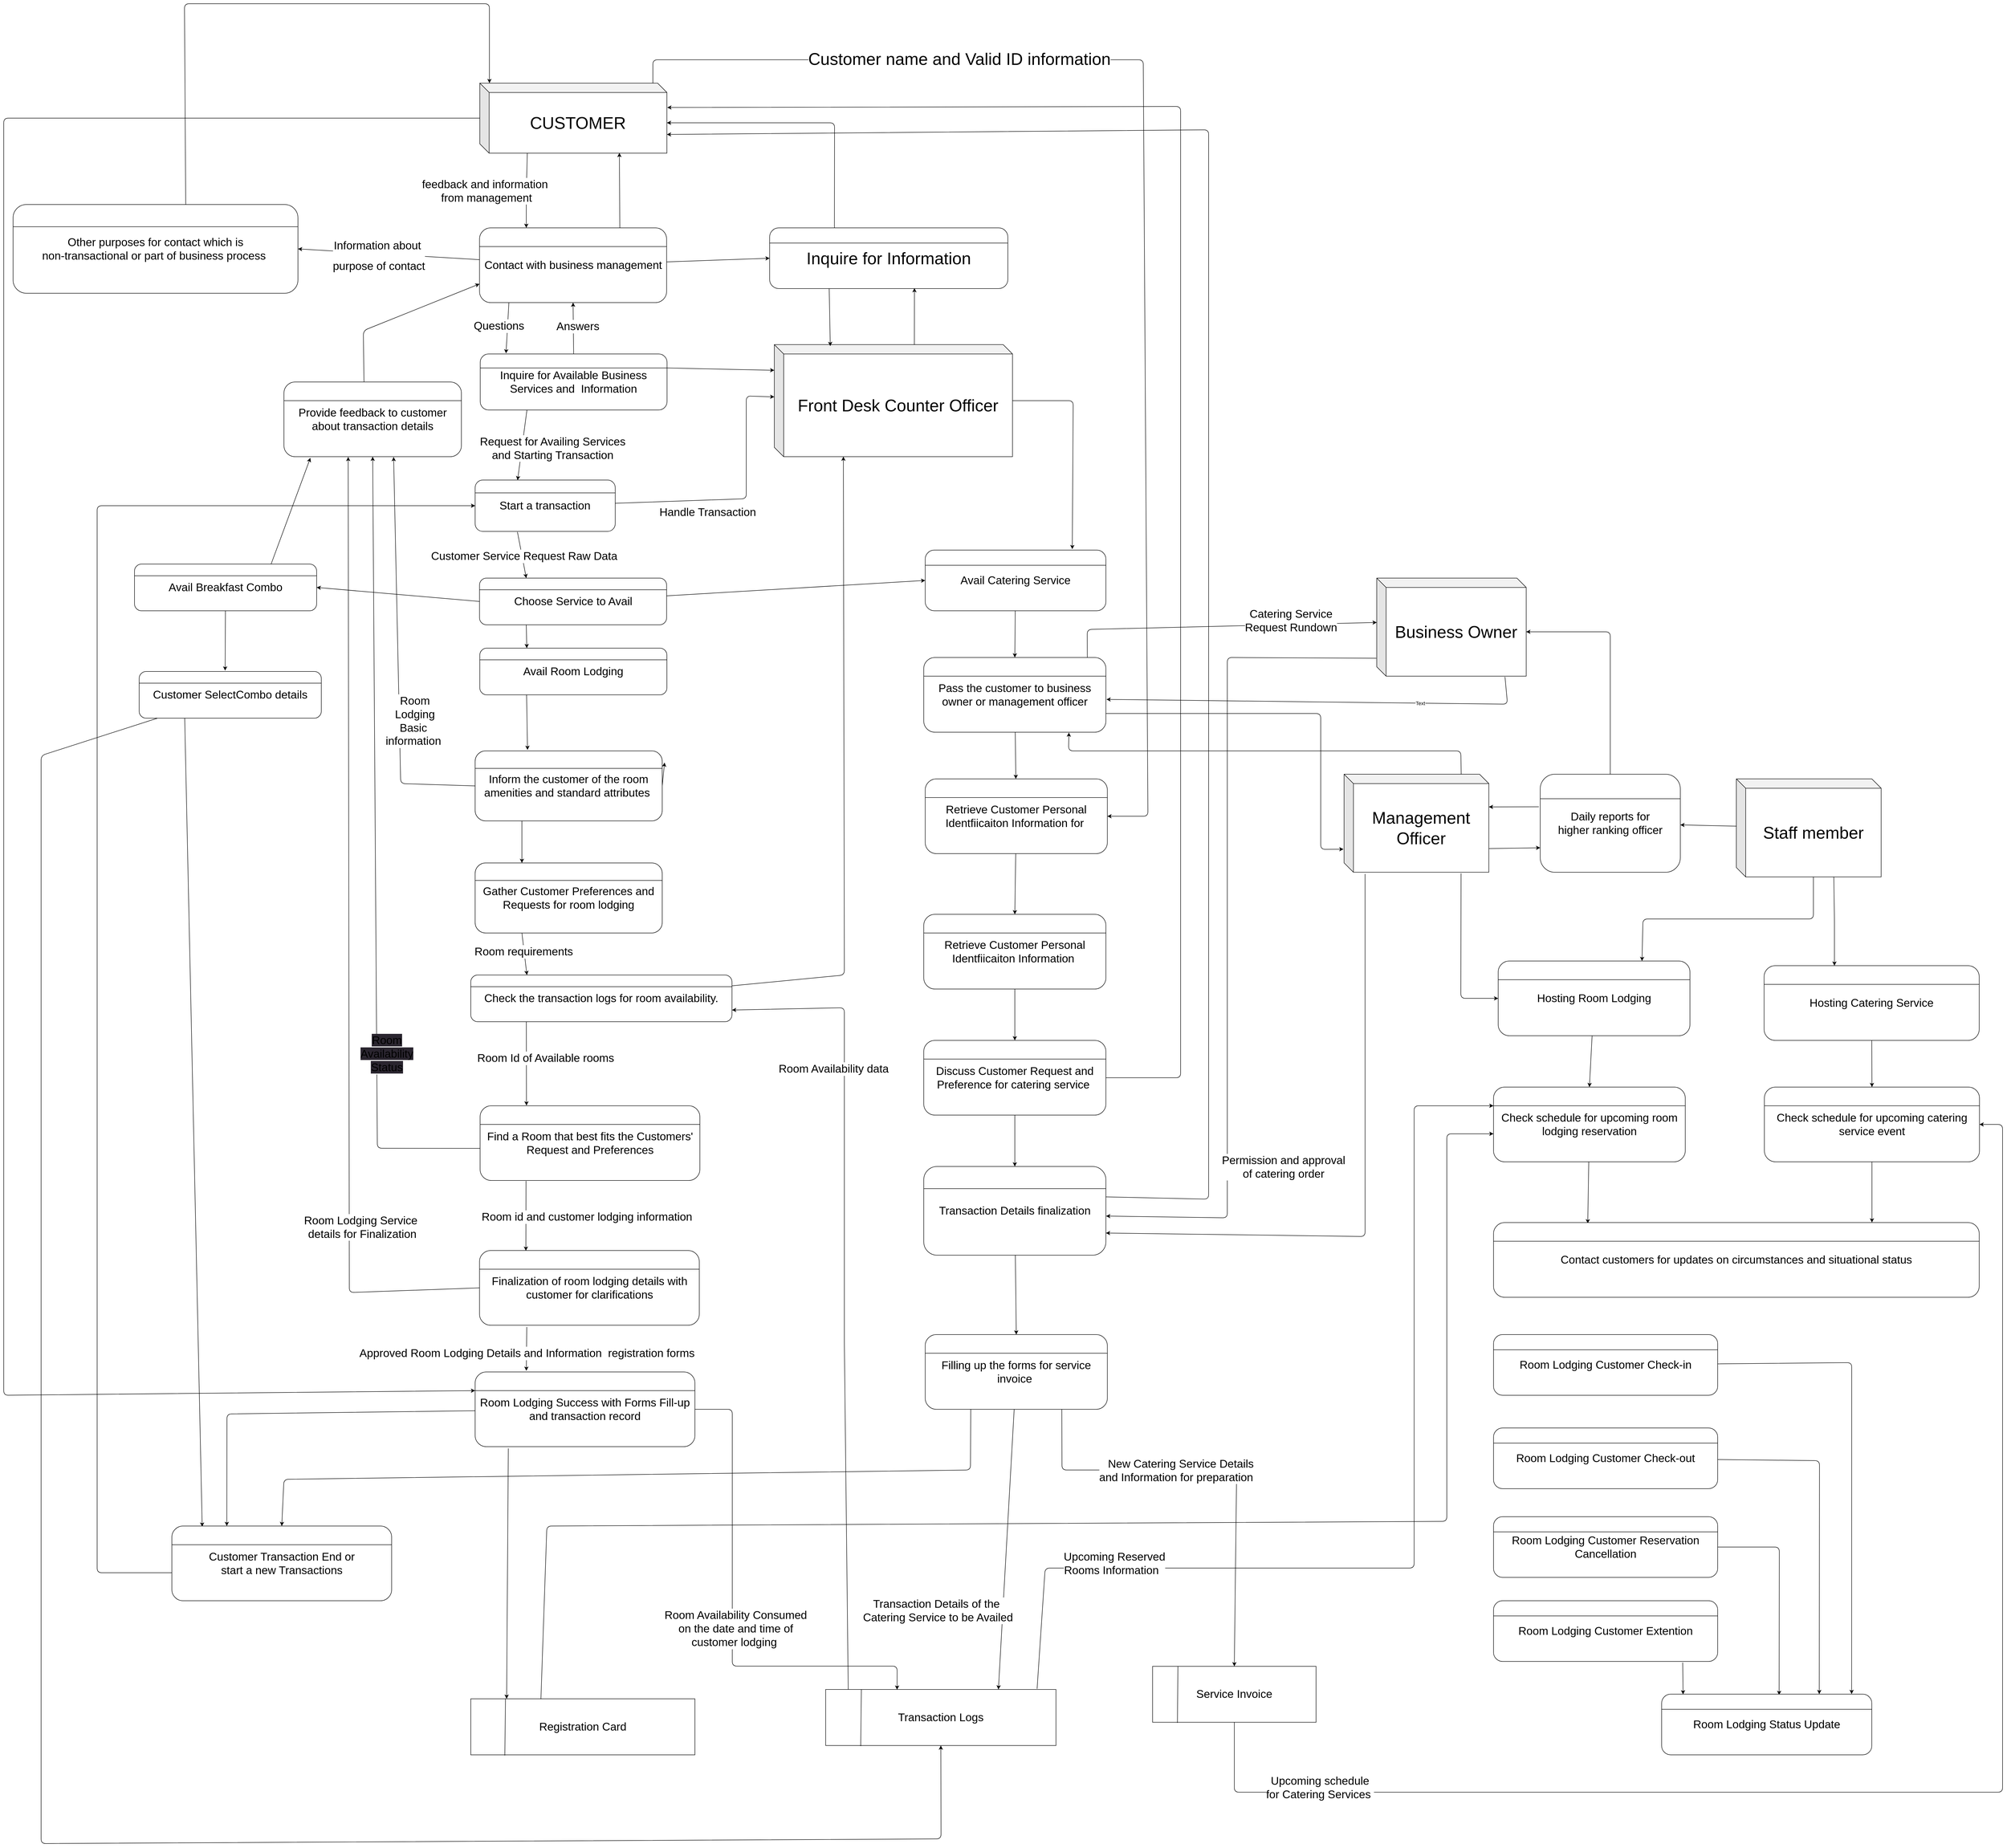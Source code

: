 <mxfile>
    <diagram id="emvvtYQxzRHmPXdrn84x" name="Page-1">
        <mxGraphModel dx="4323" dy="2990" grid="1" gridSize="10" guides="1" tooltips="1" connect="1" arrows="1" fold="1" page="1" pageScale="1" pageWidth="850" pageHeight="1100" math="0" shadow="0">
            <root>
                <mxCell id="0"/>
                <mxCell id="1" parent="0"/>
                <mxCell id="68" style="edgeStyle=none;html=1;entryX=0.25;entryY=0;entryDx=0;entryDy=0;exitX=0.254;exitY=0.993;exitDx=0;exitDy=0;exitPerimeter=0;" parent="1" source="5" target="6" edge="1">
                    <mxGeometry relative="1" as="geometry">
                        <Array as="points">
                            <mxPoint x="-1" y="40"/>
                        </Array>
                    </mxGeometry>
                </mxCell>
                <mxCell id="236" value="feedback and information&lt;br&gt;&amp;nbsp;from management" style="edgeLabel;html=1;align=center;verticalAlign=middle;resizable=0;points=[];fontSize=24;" vertex="1" connectable="0" parent="68">
                    <mxGeometry x="-0.275" y="-4" relative="1" as="geometry">
                        <mxPoint x="-86" y="23" as="offset"/>
                    </mxGeometry>
                </mxCell>
                <mxCell id="142" style="edgeStyle=none;html=1;entryX=1;entryY=0.5;entryDx=0;entryDy=0;fontSize=36;exitX=0.925;exitY=0.003;exitDx=0;exitDy=0;exitPerimeter=0;" parent="1" source="5" target="113" edge="1">
                    <mxGeometry relative="1" as="geometry">
                        <Array as="points">
                            <mxPoint x="270" y="-240"/>
                            <mxPoint x="1320" y="-240"/>
                            <mxPoint x="1330" y="1380"/>
                        </Array>
                    </mxGeometry>
                </mxCell>
                <mxCell id="234" value="&lt;font style=&quot;font-size: 36px;&quot;&gt;Customer name and Valid ID information&lt;/font&gt;" style="edgeLabel;html=1;align=center;verticalAlign=middle;resizable=0;points=[];fontSize=24;" vertex="1" connectable="0" parent="142">
                    <mxGeometry x="-0.497" y="2" relative="1" as="geometry">
                        <mxPoint as="offset"/>
                    </mxGeometry>
                </mxCell>
                <mxCell id="155" style="edgeStyle=none;html=1;entryX=0;entryY=0.25;entryDx=0;entryDy=0;" parent="1" source="5" target="77" edge="1">
                    <mxGeometry relative="1" as="geometry">
                        <mxPoint x="-1160" y="-150" as="targetPoint"/>
                        <Array as="points">
                            <mxPoint x="-1120" y="-115"/>
                            <mxPoint x="-1120" y="2620"/>
                        </Array>
                    </mxGeometry>
                </mxCell>
                <mxCell id="5" value="&lt;font style=&quot;font-size: 36px;&quot;&gt;CUSTOMER&lt;/font&gt;" style="shape=cube;whiteSpace=wrap;html=1;boundedLbl=1;backgroundOutline=1;darkOpacity=0.05;darkOpacity2=0.1;" parent="1" vertex="1">
                    <mxGeometry x="-100.62" y="-190" width="400.62" height="150" as="geometry"/>
                </mxCell>
                <mxCell id="64" style="edgeStyle=none;html=1;entryX=0;entryY=0.5;entryDx=0;entryDy=0;" parent="1" source="6" target="48" edge="1">
                    <mxGeometry relative="1" as="geometry"/>
                </mxCell>
                <mxCell id="69" value="&lt;font style=&quot;font-size: 24px;&quot;&gt;Questions&lt;/font&gt;" style="edgeStyle=none;html=1;entryX=0.138;entryY=-0.01;entryDx=0;entryDy=0;entryPerimeter=0;exitX=0.157;exitY=1.003;exitDx=0;exitDy=0;exitPerimeter=0;" parent="1" source="6" target="37" edge="1">
                    <mxGeometry x="-0.064" y="-19" relative="1" as="geometry">
                        <mxPoint as="offset"/>
                    </mxGeometry>
                </mxCell>
                <mxCell id="97" style="edgeStyle=none;html=1;exitX=0.75;exitY=0;exitDx=0;exitDy=0;entryX=0.746;entryY=0.996;entryDx=0;entryDy=0;entryPerimeter=0;" parent="1" source="6" target="5" edge="1">
                    <mxGeometry relative="1" as="geometry"/>
                </mxCell>
                <mxCell id="98" style="edgeStyle=none;html=1;entryX=1;entryY=0.5;entryDx=0;entryDy=0;" parent="1" source="6" target="39" edge="1">
                    <mxGeometry relative="1" as="geometry"/>
                </mxCell>
                <mxCell id="235" value="&lt;font style=&quot;font-size: 24px;&quot;&gt;Information about&amp;nbsp;&lt;br&gt;purpose of contact&lt;/font&gt;" style="edgeLabel;html=1;align=center;verticalAlign=middle;resizable=0;points=[];fontSize=36;" vertex="1" connectable="0" parent="98">
                    <mxGeometry x="0.117" relative="1" as="geometry">
                        <mxPoint x="1" as="offset"/>
                    </mxGeometry>
                </mxCell>
                <mxCell id="6" value="&lt;font style=&quot;font-size: 24px;&quot;&gt;Contact with business management&lt;/font&gt;" style="rounded=1;whiteSpace=wrap;html=1;fontSize=24;" parent="1" vertex="1">
                    <mxGeometry x="-101.24" y="120" width="400.62" height="160" as="geometry"/>
                </mxCell>
                <mxCell id="7" value="" style="endArrow=none;html=1;fontSize=24;exitX=0;exitY=0.25;exitDx=0;exitDy=0;entryX=1;entryY=0.25;entryDx=0;entryDy=0;fontStyle=1" parent="1" source="6" target="6" edge="1">
                    <mxGeometry width="50" height="50" relative="1" as="geometry">
                        <mxPoint x="190" y="600" as="sourcePoint"/>
                        <mxPoint x="240" y="550" as="targetPoint"/>
                    </mxGeometry>
                </mxCell>
                <mxCell id="184" style="edgeStyle=none;html=1;entryX=0;entryY=0.25;entryDx=0;entryDy=0;exitX=0.918;exitY=-0.012;exitDx=0;exitDy=0;exitPerimeter=0;" parent="1" target="160" edge="1" source="8">
                    <mxGeometry relative="1" as="geometry">
                        <mxPoint x="1110" y="3200" as="sourcePoint"/>
                        <mxPoint x="2070" y="2040" as="targetPoint"/>
                        <Array as="points">
                            <mxPoint x="1110" y="2990"/>
                            <mxPoint x="1900" y="2990"/>
                            <mxPoint x="1900" y="2000"/>
                        </Array>
                    </mxGeometry>
                </mxCell>
                <mxCell id="238" value="Upcoming Reserved &lt;br&gt;Rooms Information&amp;nbsp;&amp;nbsp;" style="edgeLabel;html=1;align=center;verticalAlign=middle;resizable=0;points=[];fontSize=24;" vertex="1" connectable="0" parent="184">
                    <mxGeometry x="-0.598" y="1" relative="1" as="geometry">
                        <mxPoint x="-37" y="-9" as="offset"/>
                    </mxGeometry>
                </mxCell>
                <mxCell id="216" style="edgeStyle=none;html=1;fontSize=24;entryX=1;entryY=0.75;entryDx=0;entryDy=0;exitX=0.098;exitY=0.004;exitDx=0;exitDy=0;exitPerimeter=0;" edge="1" parent="1" source="8" target="53">
                    <mxGeometry relative="1" as="geometry">
                        <mxPoint x="690" y="3240" as="sourcePoint"/>
                        <mxPoint x="420" y="1760" as="targetPoint"/>
                        <Array as="points">
                            <mxPoint x="680" y="2510"/>
                            <mxPoint x="680" y="1790"/>
                        </Array>
                    </mxGeometry>
                </mxCell>
                <mxCell id="217" value="&lt;font style=&quot;font-size: 24px;&quot;&gt;Room Availability data&amp;nbsp;&lt;/font&gt;" style="edgeLabel;html=1;align=center;verticalAlign=middle;resizable=0;points=[];fontSize=24;" vertex="1" connectable="0" parent="216">
                    <mxGeometry x="0.663" y="3" relative="1" as="geometry">
                        <mxPoint x="-17" y="85" as="offset"/>
                    </mxGeometry>
                </mxCell>
                <mxCell id="8" value="Transaction Logs" style="rounded=0;whiteSpace=wrap;html=1;fontSize=24;" parent="1" vertex="1">
                    <mxGeometry x="640" y="3250" width="493.12" height="120" as="geometry"/>
                </mxCell>
                <mxCell id="9" value="" style="endArrow=none;html=1;fontSize=24;exitX=0.155;exitY=-0.002;exitDx=0;exitDy=0;exitPerimeter=0;entryX=0.152;entryY=1.011;entryDx=0;entryDy=0;entryPerimeter=0;" parent="1" source="8" target="8" edge="1">
                    <mxGeometry width="50" height="50" relative="1" as="geometry">
                        <mxPoint x="-558.28" y="2980.58" as="sourcePoint"/>
                        <mxPoint x="-508.28" y="2930.58" as="targetPoint"/>
                    </mxGeometry>
                </mxCell>
                <mxCell id="13" value="Registration Card" style="rounded=0;whiteSpace=wrap;html=1;fontSize=24;" parent="1" vertex="1">
                    <mxGeometry x="-120" y="3270" width="480" height="120" as="geometry"/>
                </mxCell>
                <mxCell id="14" value="" style="endArrow=none;html=1;fontSize=24;exitX=0.155;exitY=-0.002;exitDx=0;exitDy=0;exitPerimeter=0;entryX=0.152;entryY=1.011;entryDx=0;entryDy=0;entryPerimeter=0;" parent="1" source="13" target="13" edge="1">
                    <mxGeometry width="50" height="50" relative="1" as="geometry">
                        <mxPoint x="247.34" y="3170.72" as="sourcePoint"/>
                        <mxPoint x="297.34" y="3120.72" as="targetPoint"/>
                    </mxGeometry>
                </mxCell>
                <mxCell id="183" style="edgeStyle=none;html=1;entryX=1;entryY=0.5;entryDx=0;entryDy=0;" parent="1" source="15" target="162" edge="1">
                    <mxGeometry relative="1" as="geometry">
                        <Array as="points">
                            <mxPoint x="1515" y="3470"/>
                            <mxPoint x="3160" y="3470"/>
                            <mxPoint x="3160" y="2040"/>
                        </Array>
                    </mxGeometry>
                </mxCell>
                <mxCell id="239" value="Upcoming schedule &lt;br&gt;for Catering Services&amp;nbsp;" style="edgeLabel;html=1;align=center;verticalAlign=middle;resizable=0;points=[];fontSize=24;" vertex="1" connectable="0" parent="183">
                    <mxGeometry x="-0.796" y="10" relative="1" as="geometry">
                        <mxPoint x="-1" as="offset"/>
                    </mxGeometry>
                </mxCell>
                <mxCell id="15" value="Service Invoice" style="rounded=0;whiteSpace=wrap;html=1;fontSize=24;" parent="1" vertex="1">
                    <mxGeometry x="1340" y="3200.48" width="350" height="119.76" as="geometry"/>
                </mxCell>
                <mxCell id="16" value="" style="endArrow=none;html=1;fontSize=24;exitX=0.155;exitY=-0.002;exitDx=0;exitDy=0;exitPerimeter=0;entryX=0.152;entryY=1.011;entryDx=0;entryDy=0;entryPerimeter=0;" parent="1" source="15" target="15" edge="1">
                    <mxGeometry width="50" height="50" relative="1" as="geometry">
                        <mxPoint x="247.34" y="3450.9" as="sourcePoint"/>
                        <mxPoint x="297.34" y="3400.9" as="targetPoint"/>
                    </mxGeometry>
                </mxCell>
                <mxCell id="71" style="edgeStyle=none;html=1;entryX=0.25;entryY=0;entryDx=0;entryDy=0;exitX=0.302;exitY=1.011;exitDx=0;exitDy=0;exitPerimeter=0;" parent="1" source="17" target="33" edge="1">
                    <mxGeometry relative="1" as="geometry"/>
                </mxCell>
                <mxCell id="230" value="Customer Service Request Raw Data" style="edgeLabel;html=1;align=center;verticalAlign=middle;resizable=0;points=[];fontSize=24;" vertex="1" connectable="0" parent="71">
                    <mxGeometry x="-0.259" y="2" relative="1" as="geometry">
                        <mxPoint x="5" y="15" as="offset"/>
                    </mxGeometry>
                </mxCell>
                <mxCell id="109" style="edgeStyle=none;html=1;" parent="1" source="17" target="28" edge="1">
                    <mxGeometry relative="1" as="geometry">
                        <Array as="points">
                            <mxPoint x="470" y="700"/>
                            <mxPoint x="470" y="480"/>
                        </Array>
                    </mxGeometry>
                </mxCell>
                <mxCell id="228" value="Handle Transaction" style="edgeLabel;html=1;align=center;verticalAlign=middle;resizable=0;points=[];fontSize=24;" vertex="1" connectable="0" parent="109">
                    <mxGeometry x="-0.665" y="3" relative="1" as="geometry">
                        <mxPoint x="104" y="25" as="offset"/>
                    </mxGeometry>
                </mxCell>
                <mxCell id="17" value="Start a transaction" style="rounded=1;whiteSpace=wrap;html=1;fontSize=24;" parent="1" vertex="1">
                    <mxGeometry x="-110.62" y="660" width="300" height="110" as="geometry"/>
                </mxCell>
                <mxCell id="18" value="" style="endArrow=none;html=1;fontSize=24;exitX=0;exitY=0.25;exitDx=0;exitDy=0;entryX=1;entryY=0.25;entryDx=0;entryDy=0;" parent="1" source="17" target="17" edge="1">
                    <mxGeometry width="50" height="50" relative="1" as="geometry">
                        <mxPoint x="150" y="730" as="sourcePoint"/>
                        <mxPoint x="200" y="680" as="targetPoint"/>
                    </mxGeometry>
                </mxCell>
                <mxCell id="90" style="edgeStyle=none;html=1;entryX=0.28;entryY=-0.014;entryDx=0;entryDy=0;exitX=0.25;exitY=1;exitDx=0;exitDy=0;entryPerimeter=0;" parent="1" source="22" target="46" edge="1">
                    <mxGeometry relative="1" as="geometry"/>
                </mxCell>
                <mxCell id="22" value="Avail Room Lodging" style="rounded=1;whiteSpace=wrap;html=1;fontSize=24;" parent="1" vertex="1">
                    <mxGeometry x="-100.62" y="1020" width="400.62" height="100" as="geometry"/>
                </mxCell>
                <mxCell id="23" value="" style="endArrow=none;html=1;fontSize=24;exitX=0;exitY=0.25;exitDx=0;exitDy=0;entryX=1;entryY=0.25;entryDx=0;entryDy=0;" parent="1" source="22" target="22" edge="1">
                    <mxGeometry width="50" height="50" relative="1" as="geometry">
                        <mxPoint x="150" y="900" as="sourcePoint"/>
                        <mxPoint x="200" y="850" as="targetPoint"/>
                    </mxGeometry>
                </mxCell>
                <mxCell id="112" style="edgeStyle=none;html=1;entryX=0.5;entryY=0;entryDx=0;entryDy=0;" parent="1" source="24" target="110" edge="1">
                    <mxGeometry relative="1" as="geometry"/>
                </mxCell>
                <mxCell id="24" value="Avail Catering Service" style="rounded=1;whiteSpace=wrap;html=1;fontSize=24;" parent="1" vertex="1">
                    <mxGeometry x="853.12" y="810" width="386.88" height="130" as="geometry"/>
                </mxCell>
                <mxCell id="25" value="" style="endArrow=none;html=1;fontSize=24;exitX=0;exitY=0.25;exitDx=0;exitDy=0;entryX=1;entryY=0.25;entryDx=0;entryDy=0;" parent="1" source="24" target="24" edge="1">
                    <mxGeometry width="50" height="50" relative="1" as="geometry">
                        <mxPoint x="490" y="900" as="sourcePoint"/>
                        <mxPoint x="540" y="850" as="targetPoint"/>
                    </mxGeometry>
                </mxCell>
                <mxCell id="125" style="edgeStyle=none;html=1;entryX=0.149;entryY=1.016;entryDx=0;entryDy=0;fontSize=36;entryPerimeter=0;exitX=0.75;exitY=0;exitDx=0;exitDy=0;" parent="1" source="26" target="102" edge="1">
                    <mxGeometry relative="1" as="geometry">
                        <Array as="points"/>
                    </mxGeometry>
                </mxCell>
                <mxCell id="126" style="edgeStyle=none;html=1;fontSize=36;entryX=0.472;entryY=-0.019;entryDx=0;entryDy=0;entryPerimeter=0;" parent="1" source="26" target="106" edge="1">
                    <mxGeometry relative="1" as="geometry"/>
                </mxCell>
                <mxCell id="26" value="Avail Breakfast Combo" style="rounded=1;whiteSpace=wrap;html=1;fontSize=24;" parent="1" vertex="1">
                    <mxGeometry x="-840" y="840" width="390" height="100" as="geometry"/>
                </mxCell>
                <mxCell id="27" value="" style="endArrow=none;html=1;fontSize=24;exitX=0;exitY=0.25;exitDx=0;exitDy=0;entryX=1;entryY=0.25;entryDx=0;entryDy=0;" parent="1" source="26" target="26" edge="1">
                    <mxGeometry width="50" height="50" relative="1" as="geometry">
                        <mxPoint x="-190" y="900" as="sourcePoint"/>
                        <mxPoint x="-140" y="850" as="targetPoint"/>
                    </mxGeometry>
                </mxCell>
                <mxCell id="67" style="edgeStyle=none;html=1;entryX=0.608;entryY=0.992;entryDx=0;entryDy=0;entryPerimeter=0;exitX=0.588;exitY=0;exitDx=0;exitDy=0;exitPerimeter=0;" parent="1" source="28" target="48" edge="1">
                    <mxGeometry relative="1" as="geometry"/>
                </mxCell>
                <mxCell id="144" style="edgeStyle=none;html=1;entryX=0.814;entryY=-0.015;entryDx=0;entryDy=0;fontSize=36;entryPerimeter=0;" parent="1" source="28" target="24" edge="1">
                    <mxGeometry relative="1" as="geometry">
                        <Array as="points">
                            <mxPoint x="1170" y="490"/>
                        </Array>
                    </mxGeometry>
                </mxCell>
                <mxCell id="28" value="&lt;font style=&quot;&quot;&gt;&lt;font style=&quot;font-size: 36px;&quot;&gt;Front Desk Counter Officer&lt;/font&gt;&lt;br&gt;&lt;/font&gt;" style="shape=cube;whiteSpace=wrap;html=1;boundedLbl=1;backgroundOutline=1;darkOpacity=0.05;darkOpacity2=0.1;" parent="1" vertex="1">
                    <mxGeometry x="530" y="370" width="510" height="240" as="geometry"/>
                </mxCell>
                <mxCell id="138" style="edgeStyle=none;html=1;fontSize=36;exitX=-0.003;exitY=0.817;exitDx=0;exitDy=0;exitPerimeter=0;entryX=1.001;entryY=0.559;entryDx=0;entryDy=0;entryPerimeter=0;" parent="1" source="29" target="134" edge="1">
                    <mxGeometry relative="1" as="geometry">
                        <mxPoint x="1230" y="2225" as="targetPoint"/>
                        <Array as="points">
                            <mxPoint x="1500" y="1040"/>
                            <mxPoint x="1500" y="2240"/>
                        </Array>
                    </mxGeometry>
                </mxCell>
                <mxCell id="215" value="&lt;font style=&quot;font-size: 24px;&quot;&gt;Permission and approval &lt;br&gt;of catering order&lt;/font&gt;" style="edgeLabel;html=1;align=center;verticalAlign=middle;resizable=0;points=[];" vertex="1" connectable="0" parent="138">
                    <mxGeometry x="0.356" y="-1" relative="1" as="geometry">
                        <mxPoint x="121" y="204" as="offset"/>
                    </mxGeometry>
                </mxCell>
                <mxCell id="188" style="edgeStyle=none;html=1;exitX=0.858;exitY=1.007;exitDx=0;exitDy=0;exitPerimeter=0;entryX=1.003;entryY=0.561;entryDx=0;entryDy=0;entryPerimeter=0;" parent="1" source="29" target="110" edge="1">
                    <mxGeometry relative="1" as="geometry">
                        <mxPoint x="1230" y="1130" as="targetPoint"/>
                        <Array as="points">
                            <mxPoint x="2100" y="1140"/>
                        </Array>
                    </mxGeometry>
                </mxCell>
                <mxCell id="214" value="Text" style="edgeLabel;html=1;align=center;verticalAlign=middle;resizable=0;points=[];" vertex="1" connectable="0" parent="188">
                    <mxGeometry x="-0.464" relative="1" as="geometry">
                        <mxPoint as="offset"/>
                    </mxGeometry>
                </mxCell>
                <mxCell id="29" value="&lt;font style=&quot;&quot;&gt;&lt;font style=&quot;font-size: 36px;&quot;&gt;Business Owner&lt;/font&gt;&lt;br&gt;&lt;/font&gt;" style="shape=cube;whiteSpace=wrap;html=1;boundedLbl=1;backgroundOutline=1;darkOpacity=0.05;darkOpacity2=0.1;" parent="1" vertex="1">
                    <mxGeometry x="1820" y="870" width="320" height="210" as="geometry"/>
                </mxCell>
                <mxCell id="139" style="edgeStyle=none;html=1;entryX=1;entryY=0.75;entryDx=0;entryDy=0;fontSize=36;exitX=0.145;exitY=1.018;exitDx=0;exitDy=0;exitPerimeter=0;" parent="1" source="31" target="134" edge="1">
                    <mxGeometry relative="1" as="geometry">
                        <Array as="points">
                            <mxPoint x="1795" y="2280"/>
                        </Array>
                    </mxGeometry>
                </mxCell>
                <mxCell id="176" style="edgeStyle=none;html=1;entryX=0;entryY=0.5;entryDx=0;entryDy=0;exitX=0.808;exitY=1.012;exitDx=0;exitDy=0;exitPerimeter=0;" parent="1" source="31" target="156" edge="1">
                    <mxGeometry relative="1" as="geometry">
                        <Array as="points">
                            <mxPoint x="2000" y="1770"/>
                        </Array>
                    </mxGeometry>
                </mxCell>
                <mxCell id="181" style="edgeStyle=none;html=1;entryX=0;entryY=0.75;entryDx=0;entryDy=0;exitX=1.002;exitY=0.759;exitDx=0;exitDy=0;exitPerimeter=0;" parent="1" source="31" target="177" edge="1">
                    <mxGeometry relative="1" as="geometry"/>
                </mxCell>
                <mxCell id="187" style="edgeStyle=none;html=1;exitX=0.809;exitY=0.005;exitDx=0;exitDy=0;exitPerimeter=0;entryX=0.797;entryY=1.004;entryDx=0;entryDy=0;entryPerimeter=0;" parent="1" source="31" target="110" edge="1">
                    <mxGeometry relative="1" as="geometry">
                        <Array as="points">
                            <mxPoint x="2000" y="1240"/>
                            <mxPoint x="1160" y="1240"/>
                        </Array>
                        <mxPoint x="1160" y="1200" as="targetPoint"/>
                    </mxGeometry>
                </mxCell>
                <mxCell id="31" value="&lt;font style=&quot;&quot;&gt;&lt;font style=&quot;font-size: 36px;&quot;&gt;Management Officer&lt;/font&gt;&lt;br&gt;&lt;/font&gt;" style="shape=cube;whiteSpace=wrap;html=1;boundedLbl=1;backgroundOutline=1;darkOpacity=0.05;darkOpacity2=0.1;" parent="1" vertex="1">
                    <mxGeometry x="1750" y="1290" width="310" height="209.82" as="geometry"/>
                </mxCell>
                <mxCell id="72" style="edgeStyle=none;html=1;exitX=0.25;exitY=1;exitDx=0;exitDy=0;" parent="1" source="33" edge="1">
                    <mxGeometry relative="1" as="geometry">
                        <mxPoint y="1020" as="targetPoint"/>
                    </mxGeometry>
                </mxCell>
                <mxCell id="75" style="edgeStyle=none;html=1;entryX=1;entryY=0.5;entryDx=0;entryDy=0;exitX=0;exitY=0.5;exitDx=0;exitDy=0;" parent="1" source="33" target="26" edge="1">
                    <mxGeometry relative="1" as="geometry"/>
                </mxCell>
                <mxCell id="76" style="edgeStyle=none;html=1;entryX=0;entryY=0.5;entryDx=0;entryDy=0;" parent="1" source="33" target="24" edge="1">
                    <mxGeometry relative="1" as="geometry"/>
                </mxCell>
                <mxCell id="33" value="Choose Service to Avail" style="rounded=1;whiteSpace=wrap;html=1;fontSize=24;" parent="1" vertex="1">
                    <mxGeometry x="-101.24" y="870" width="400.62" height="100" as="geometry"/>
                </mxCell>
                <mxCell id="34" value="" style="endArrow=none;html=1;fontSize=24;exitX=0;exitY=0.25;exitDx=0;exitDy=0;entryX=1;entryY=0.25;entryDx=0;entryDy=0;" parent="1" source="33" target="33" edge="1">
                    <mxGeometry width="50" height="50" relative="1" as="geometry">
                        <mxPoint x="145" y="880" as="sourcePoint"/>
                        <mxPoint x="195" y="830" as="targetPoint"/>
                    </mxGeometry>
                </mxCell>
                <mxCell id="70" value="&lt;font style=&quot;font-size: 24px;&quot;&gt;Request for Availing Services &lt;br&gt;and Starting Transaction&lt;/font&gt;" style="edgeStyle=none;html=1;exitX=0.25;exitY=1;exitDx=0;exitDy=0;entryX=0.303;entryY=0.004;entryDx=0;entryDy=0;entryPerimeter=0;" parent="1" source="37" target="17" edge="1">
                    <mxGeometry x="-0.003" y="65" relative="1" as="geometry">
                        <mxPoint y="-1" as="offset"/>
                    </mxGeometry>
                </mxCell>
                <mxCell id="93" style="edgeStyle=none;html=1;entryX=0;entryY=0;entryDx=0;entryDy=55;entryPerimeter=0;exitX=1;exitY=0.25;exitDx=0;exitDy=0;" parent="1" source="37" target="28" edge="1">
                    <mxGeometry relative="1" as="geometry"/>
                </mxCell>
                <mxCell id="96" style="edgeStyle=none;html=1;entryX=0.5;entryY=1;entryDx=0;entryDy=0;exitX=0.5;exitY=0;exitDx=0;exitDy=0;" parent="1" source="37" target="6" edge="1">
                    <mxGeometry relative="1" as="geometry"/>
                </mxCell>
                <mxCell id="231" value="Answers" style="edgeLabel;html=1;align=center;verticalAlign=middle;resizable=0;points=[];fontSize=24;" vertex="1" connectable="0" parent="96">
                    <mxGeometry x="0.165" y="-1" relative="1" as="geometry">
                        <mxPoint x="8" y="5" as="offset"/>
                    </mxGeometry>
                </mxCell>
                <mxCell id="37" value="&lt;font style=&quot;font-size: 24px;&quot;&gt;Inquire for Available Business Services and&amp;nbsp; Information&lt;/font&gt;" style="rounded=1;whiteSpace=wrap;html=1;fontSize=24;" parent="1" vertex="1">
                    <mxGeometry x="-99.69" y="390" width="400" height="120" as="geometry"/>
                </mxCell>
                <mxCell id="38" value="" style="endArrow=none;html=1;fontSize=24;exitX=0;exitY=0.25;exitDx=0;exitDy=0;entryX=1;entryY=0.25;entryDx=0;entryDy=0;" parent="1" source="37" target="37" edge="1">
                    <mxGeometry width="50" height="50" relative="1" as="geometry">
                        <mxPoint x="-190" y="730" as="sourcePoint"/>
                        <mxPoint x="-140" y="680" as="targetPoint"/>
                    </mxGeometry>
                </mxCell>
                <mxCell id="99" style="edgeStyle=none;html=1;exitX=0.606;exitY=-0.001;exitDx=0;exitDy=0;exitPerimeter=0;" parent="1" source="39" edge="1">
                    <mxGeometry relative="1" as="geometry">
                        <Array as="points">
                            <mxPoint x="-733" y="-360"/>
                            <mxPoint x="-80" y="-360"/>
                        </Array>
                        <mxPoint x="-80" y="-190" as="targetPoint"/>
                    </mxGeometry>
                </mxCell>
                <mxCell id="39" value="&lt;font style=&quot;font-size: 24px;&quot;&gt;Other purposes for contact which is &lt;br&gt;non-transactional or part of business process&amp;nbsp;&lt;/font&gt;" style="rounded=1;whiteSpace=wrap;html=1;fontSize=24;" parent="1" vertex="1">
                    <mxGeometry x="-1100" y="70" width="610" height="190" as="geometry"/>
                </mxCell>
                <mxCell id="40" value="" style="endArrow=none;html=1;fontSize=24;exitX=0;exitY=0.25;exitDx=0;exitDy=0;entryX=1;entryY=0.25;entryDx=0;entryDy=0;" parent="1" source="39" target="39" edge="1">
                    <mxGeometry width="50" height="50" relative="1" as="geometry">
                        <mxPoint x="560" y="790" as="sourcePoint"/>
                        <mxPoint x="610" y="740" as="targetPoint"/>
                    </mxGeometry>
                </mxCell>
                <mxCell id="87" style="edgeStyle=none;html=1;entryX=0.215;entryY=0;entryDx=0;entryDy=0;exitX=0.25;exitY=1;exitDx=0;exitDy=0;entryPerimeter=0;" parent="1" source="44" target="53" edge="1">
                    <mxGeometry relative="1" as="geometry"/>
                </mxCell>
                <mxCell id="220" value="Room requirements" style="edgeLabel;html=1;align=center;verticalAlign=middle;resizable=0;points=[];fontSize=24;" vertex="1" connectable="0" parent="87">
                    <mxGeometry x="-0.362" relative="1" as="geometry">
                        <mxPoint y="11" as="offset"/>
                    </mxGeometry>
                </mxCell>
                <mxCell id="44" value="Gather Customer Preferences and Requests for room lodging" style="rounded=1;whiteSpace=wrap;html=1;fontSize=24;" parent="1" vertex="1">
                    <mxGeometry x="-110.62" y="1480" width="400.62" height="150" as="geometry"/>
                </mxCell>
                <mxCell id="45" value="" style="endArrow=none;html=1;fontSize=24;exitX=0;exitY=0.25;exitDx=0;exitDy=0;entryX=1;entryY=0.25;entryDx=0;entryDy=0;" parent="1" source="44" target="44" edge="1">
                    <mxGeometry width="50" height="50" relative="1" as="geometry">
                        <mxPoint x="145" y="1080" as="sourcePoint"/>
                        <mxPoint x="195" y="1030" as="targetPoint"/>
                    </mxGeometry>
                </mxCell>
                <mxCell id="89" style="edgeStyle=none;html=1;entryX=0.25;entryY=0;entryDx=0;entryDy=0;exitX=0.25;exitY=1;exitDx=0;exitDy=0;" parent="1" source="46" target="44" edge="1">
                    <mxGeometry relative="1" as="geometry"/>
                </mxCell>
                <mxCell id="100" style="edgeStyle=none;html=1;exitX=1;exitY=0.5;exitDx=0;exitDy=0;" parent="1" source="46" edge="1">
                    <mxGeometry relative="1" as="geometry">
                        <mxPoint x="295" y="1265.031" as="targetPoint"/>
                    </mxGeometry>
                </mxCell>
                <mxCell id="154" style="edgeStyle=none;html=1;entryX=0.618;entryY=1.004;entryDx=0;entryDy=0;entryPerimeter=0;fontSize=36;exitX=0;exitY=0.5;exitDx=0;exitDy=0;" parent="1" source="46" target="102" edge="1">
                    <mxGeometry relative="1" as="geometry">
                        <Array as="points">
                            <mxPoint x="-270" y="1310"/>
                        </Array>
                        <mxPoint x="-100" y="1300" as="sourcePoint"/>
                        <mxPoint x="-232.88" y="552.4" as="targetPoint"/>
                    </mxGeometry>
                </mxCell>
                <mxCell id="225" value="Room &lt;br&gt;Lodging&lt;br&gt;Basic&amp;nbsp;&lt;br&gt;information&amp;nbsp;" style="edgeLabel;html=1;align=center;verticalAlign=middle;resizable=0;points=[];fontSize=24;" vertex="1" connectable="0" parent="154">
                    <mxGeometry x="-0.462" y="-1" relative="1" as="geometry">
                        <mxPoint x="30" y="-63" as="offset"/>
                    </mxGeometry>
                </mxCell>
                <mxCell id="46" value="Inform the customer of the room amenities and standard attributes&amp;nbsp;" style="rounded=1;whiteSpace=wrap;html=1;fontSize=24;" parent="1" vertex="1">
                    <mxGeometry x="-110.62" y="1240" width="400.62" height="150" as="geometry"/>
                </mxCell>
                <mxCell id="47" value="" style="endArrow=none;html=1;fontSize=24;exitX=0;exitY=0.25;exitDx=0;exitDy=0;entryX=1;entryY=0.25;entryDx=0;entryDy=0;" parent="1" source="46" target="46" edge="1">
                    <mxGeometry width="50" height="50" relative="1" as="geometry">
                        <mxPoint x="140" y="1270" as="sourcePoint"/>
                        <mxPoint x="190" y="1220" as="targetPoint"/>
                    </mxGeometry>
                </mxCell>
                <mxCell id="65" style="edgeStyle=none;html=1;entryX=0.235;entryY=0.013;entryDx=0;entryDy=0;entryPerimeter=0;exitX=0.25;exitY=1;exitDx=0;exitDy=0;" parent="1" source="48" target="28" edge="1">
                    <mxGeometry relative="1" as="geometry">
                        <mxPoint x="530" y="240" as="sourcePoint"/>
                    </mxGeometry>
                </mxCell>
                <mxCell id="66" style="edgeStyle=none;html=1;exitX=0.272;exitY=-0.001;exitDx=0;exitDy=0;entryX=0;entryY=0;entryDx=400.62;entryDy=85;entryPerimeter=0;exitPerimeter=0;" parent="1" source="48" target="5" edge="1">
                    <mxGeometry relative="1" as="geometry">
                        <Array as="points">
                            <mxPoint x="659" y="-105"/>
                        </Array>
                    </mxGeometry>
                </mxCell>
                <mxCell id="48" value="&lt;font style=&quot;font-size: 36px;&quot;&gt;Inquire for Information&lt;/font&gt;" style="rounded=1;whiteSpace=wrap;html=1;fontSize=24;" parent="1" vertex="1">
                    <mxGeometry x="520" y="120" width="510" height="130" as="geometry"/>
                </mxCell>
                <mxCell id="49" value="" style="endArrow=none;html=1;fontSize=24;exitX=0;exitY=0.25;exitDx=0;exitDy=0;entryX=1;entryY=0.25;entryDx=0;entryDy=0;" parent="1" source="48" target="48" edge="1">
                    <mxGeometry width="50" height="50" relative="1" as="geometry">
                        <mxPoint x="-772.5" y="790" as="sourcePoint"/>
                        <mxPoint x="-722.5" y="740" as="targetPoint"/>
                    </mxGeometry>
                </mxCell>
                <mxCell id="84" style="edgeStyle=none;html=1;entryX=0.29;entryY=0.999;entryDx=0;entryDy=0;entryPerimeter=0;" parent="1" source="53" target="28" edge="1">
                    <mxGeometry relative="1" as="geometry">
                        <Array as="points">
                            <mxPoint x="680" y="1720"/>
                        </Array>
                    </mxGeometry>
                </mxCell>
                <mxCell id="88" style="edgeStyle=none;html=1;entryX=0.211;entryY=-0.003;entryDx=0;entryDy=0;entryPerimeter=0;" parent="1" target="55" edge="1">
                    <mxGeometry relative="1" as="geometry">
                        <mxPoint x="-1" y="1780" as="sourcePoint"/>
                    </mxGeometry>
                </mxCell>
                <mxCell id="219" value="Room Id of Available rooms" style="edgeLabel;html=1;align=center;verticalAlign=middle;resizable=0;points=[];fontSize=24;" vertex="1" connectable="0" parent="88">
                    <mxGeometry x="-0.426" y="-2" relative="1" as="geometry">
                        <mxPoint x="43" y="55" as="offset"/>
                    </mxGeometry>
                </mxCell>
                <mxCell id="53" value="Check the transaction logs for room availability." style="rounded=1;whiteSpace=wrap;html=1;fontSize=24;" parent="1" vertex="1">
                    <mxGeometry x="-120" y="1720" width="559.38" height="100" as="geometry"/>
                </mxCell>
                <mxCell id="54" value="" style="endArrow=none;html=1;fontSize=24;exitX=0;exitY=0.25;exitDx=0;exitDy=0;entryX=1;entryY=0.25;entryDx=0;entryDy=0;" parent="1" source="53" target="53" edge="1">
                    <mxGeometry width="50" height="50" relative="1" as="geometry">
                        <mxPoint x="145" y="1320" as="sourcePoint"/>
                        <mxPoint x="195" y="1270" as="targetPoint"/>
                    </mxGeometry>
                </mxCell>
                <mxCell id="91" value="&lt;font style=&quot;font-size: 24px;&quot;&gt;Room id and customer lodging information&amp;nbsp;&amp;nbsp;&lt;/font&gt;" style="edgeStyle=none;html=1;entryX=0.211;entryY=0.003;entryDx=0;entryDy=0;entryPerimeter=0;exitX=0.209;exitY=1.007;exitDx=0;exitDy=0;exitPerimeter=0;" parent="1" source="55" target="58" edge="1">
                    <mxGeometry x="0.027" y="137" relative="1" as="geometry">
                        <mxPoint as="offset"/>
                    </mxGeometry>
                </mxCell>
                <mxCell id="153" style="edgeStyle=none;html=1;entryX=0.5;entryY=1;entryDx=0;entryDy=0;fontSize=36;exitX=0;exitY=0.57;exitDx=0;exitDy=0;exitPerimeter=0;" parent="1" source="55" target="102" edge="1">
                    <mxGeometry relative="1" as="geometry">
                        <Array as="points">
                            <mxPoint x="-320" y="2091"/>
                        </Array>
                        <mxPoint x="-75.62" y="2050" as="sourcePoint"/>
                        <mxPoint x="-225" y="590" as="targetPoint"/>
                    </mxGeometry>
                </mxCell>
                <mxCell id="223" value="&lt;span style=&quot;background-color: rgb(42, 37, 47);&quot;&gt;Room &lt;br&gt;Availability &lt;br&gt;Status&lt;/span&gt;" style="edgeLabel;html=1;align=center;verticalAlign=middle;resizable=0;points=[];fontSize=24;" vertex="1" connectable="0" parent="153">
                    <mxGeometry x="-0.735" relative="1" as="geometry">
                        <mxPoint x="20" y="-197" as="offset"/>
                    </mxGeometry>
                </mxCell>
                <mxCell id="55" value="Find a Room that best fits the Customers' Request and Preferences" style="rounded=1;whiteSpace=wrap;html=1;fontSize=24;" parent="1" vertex="1">
                    <mxGeometry x="-100" y="2000" width="470.62" height="160" as="geometry"/>
                </mxCell>
                <mxCell id="56" value="" style="endArrow=none;html=1;fontSize=24;exitX=0;exitY=0.25;exitDx=0;exitDy=0;entryX=1;entryY=0.25;entryDx=0;entryDy=0;" parent="1" source="55" target="55" edge="1">
                    <mxGeometry width="50" height="50" relative="1" as="geometry">
                        <mxPoint x="146.25" y="1560" as="sourcePoint"/>
                        <mxPoint x="196.25" y="1510" as="targetPoint"/>
                    </mxGeometry>
                </mxCell>
                <mxCell id="92" style="edgeStyle=none;html=1;entryX=0.233;entryY=-0.015;entryDx=0;entryDy=0;entryPerimeter=0;exitX=0.215;exitY=1.024;exitDx=0;exitDy=0;exitPerimeter=0;" parent="1" source="58" target="77" edge="1">
                    <mxGeometry relative="1" as="geometry">
                        <mxPoint x="-8.966" y="2360" as="targetPoint"/>
                    </mxGeometry>
                </mxCell>
                <mxCell id="241" value="Approved Room Lodging Details and Information&amp;nbsp; registration forms" style="edgeLabel;html=1;align=center;verticalAlign=middle;resizable=0;points=[];fontSize=24;" vertex="1" connectable="0" parent="92">
                    <mxGeometry x="-0.277" y="1" relative="1" as="geometry">
                        <mxPoint x="-1" y="22" as="offset"/>
                    </mxGeometry>
                </mxCell>
                <mxCell id="58" value="Finalization of room lodging details with customer for clarifications" style="rounded=1;whiteSpace=wrap;html=1;fontSize=24;" parent="1" vertex="1">
                    <mxGeometry x="-101.24" y="2310" width="470.62" height="160" as="geometry"/>
                </mxCell>
                <mxCell id="59" value="" style="endArrow=none;html=1;fontSize=24;exitX=0;exitY=0.25;exitDx=0;exitDy=0;entryX=1;entryY=0.25;entryDx=0;entryDy=0;" parent="1" source="58" target="58" edge="1">
                    <mxGeometry width="50" height="50" relative="1" as="geometry">
                        <mxPoint x="145" y="1770" as="sourcePoint"/>
                        <mxPoint x="195" y="1720" as="targetPoint"/>
                    </mxGeometry>
                </mxCell>
                <mxCell id="124" style="edgeStyle=none;html=1;entryX=0.362;entryY=1.003;entryDx=0;entryDy=0;fontSize=36;exitX=0;exitY=0.5;exitDx=0;exitDy=0;entryPerimeter=0;" parent="1" source="58" target="102" edge="1">
                    <mxGeometry relative="1" as="geometry">
                        <Array as="points">
                            <mxPoint x="-380" y="2400"/>
                        </Array>
                        <mxPoint x="-135" y="2100" as="sourcePoint"/>
                        <mxPoint x="-260" y="440" as="targetPoint"/>
                    </mxGeometry>
                </mxCell>
                <mxCell id="224" value="Room Lodging Service&lt;br&gt;&amp;nbsp;details for Finalization" style="edgeLabel;html=1;align=center;verticalAlign=middle;resizable=0;points=[];fontSize=24;" vertex="1" connectable="0" parent="124">
                    <mxGeometry x="-0.8" y="2" relative="1" as="geometry">
                        <mxPoint x="-48" y="-140" as="offset"/>
                    </mxGeometry>
                </mxCell>
                <mxCell id="79" style="edgeStyle=none;html=1;exitX=0.151;exitY=1.024;exitDx=0;exitDy=0;exitPerimeter=0;entryX=0.16;entryY=0;entryDx=0;entryDy=0;entryPerimeter=0;" parent="1" source="77" target="13" edge="1">
                    <mxGeometry relative="1" as="geometry">
                        <mxPoint x="-30" y="3200" as="targetPoint"/>
                    </mxGeometry>
                </mxCell>
                <mxCell id="80" style="edgeStyle=none;html=1;exitX=1;exitY=0.5;exitDx=0;exitDy=0;entryX=0.31;entryY=0.004;entryDx=0;entryDy=0;entryPerimeter=0;" parent="1" source="77" target="8" edge="1">
                    <mxGeometry relative="1" as="geometry">
                        <Array as="points">
                            <mxPoint x="440" y="2650"/>
                            <mxPoint x="440" y="3200"/>
                            <mxPoint x="793" y="3200"/>
                        </Array>
                    </mxGeometry>
                </mxCell>
                <mxCell id="233" value="Room Availability Consumed&lt;br&gt;&amp;nbsp;on the date and time of&amp;nbsp;&lt;br&gt;customer lodging&amp;nbsp;" style="edgeLabel;html=1;align=center;verticalAlign=middle;resizable=0;points=[];fontSize=24;" vertex="1" connectable="0" parent="80">
                    <mxGeometry x="-0.086" y="5" relative="1" as="geometry">
                        <mxPoint x="2" y="77" as="offset"/>
                    </mxGeometry>
                </mxCell>
                <mxCell id="129" style="edgeStyle=none;html=1;entryX=0.25;entryY=0;entryDx=0;entryDy=0;fontSize=36;" parent="1" source="77" target="127" edge="1">
                    <mxGeometry relative="1" as="geometry">
                        <Array as="points">
                            <mxPoint x="-642" y="2660"/>
                        </Array>
                    </mxGeometry>
                </mxCell>
                <mxCell id="77" value="Room Lodging Success with Forms Fill-up and transaction record" style="rounded=1;whiteSpace=wrap;html=1;fontSize=24;" parent="1" vertex="1">
                    <mxGeometry x="-110.62" y="2570" width="470.62" height="160" as="geometry"/>
                </mxCell>
                <mxCell id="78" value="" style="endArrow=none;html=1;fontSize=24;exitX=0;exitY=0.25;exitDx=0;exitDy=0;entryX=1;entryY=0.25;entryDx=0;entryDy=0;" parent="1" source="77" target="77" edge="1">
                    <mxGeometry width="50" height="50" relative="1" as="geometry">
                        <mxPoint x="148.12" y="2360" as="sourcePoint"/>
                        <mxPoint x="198.12" y="2310" as="targetPoint"/>
                    </mxGeometry>
                </mxCell>
                <mxCell id="105" style="edgeStyle=none;html=1;entryX=0;entryY=0.75;entryDx=0;entryDy=0;exitX=0.451;exitY=0.004;exitDx=0;exitDy=0;exitPerimeter=0;" parent="1" source="102" target="6" edge="1">
                    <mxGeometry relative="1" as="geometry">
                        <Array as="points">
                            <mxPoint x="-350" y="340"/>
                        </Array>
                        <mxPoint x="-350" y="440" as="sourcePoint"/>
                    </mxGeometry>
                </mxCell>
                <mxCell id="102" value="Provide feedback to customer about transaction details" style="rounded=1;whiteSpace=wrap;html=1;fontSize=24;" parent="1" vertex="1">
                    <mxGeometry x="-520" y="450" width="380" height="160" as="geometry"/>
                </mxCell>
                <mxCell id="103" value="" style="endArrow=none;html=1;fontSize=24;exitX=0;exitY=0.25;exitDx=0;exitDy=0;entryX=1;entryY=0.25;entryDx=0;entryDy=0;" parent="1" source="102" target="102" edge="1">
                    <mxGeometry width="50" height="50" relative="1" as="geometry">
                        <mxPoint x="440" y="790" as="sourcePoint"/>
                        <mxPoint x="490" y="740" as="targetPoint"/>
                    </mxGeometry>
                </mxCell>
                <mxCell id="151" style="edgeStyle=none;html=1;entryX=0.138;entryY=0.009;entryDx=0;entryDy=0;entryPerimeter=0;fontSize=36;exitX=0.25;exitY=1;exitDx=0;exitDy=0;" parent="1" source="106" target="127" edge="1">
                    <mxGeometry relative="1" as="geometry"/>
                </mxCell>
                <mxCell id="152" style="edgeStyle=none;html=1;entryX=0.5;entryY=1;entryDx=0;entryDy=0;fontSize=36;" parent="1" source="106" target="8" edge="1">
                    <mxGeometry relative="1" as="geometry">
                        <Array as="points">
                            <mxPoint x="-1040" y="1250"/>
                            <mxPoint x="-1040" y="3580"/>
                            <mxPoint x="887" y="3570"/>
                        </Array>
                    </mxGeometry>
                </mxCell>
                <mxCell id="106" value="Customer SelectCombo details" style="rounded=1;whiteSpace=wrap;html=1;fontSize=24;" parent="1" vertex="1">
                    <mxGeometry x="-830" y="1070" width="390" height="100" as="geometry"/>
                </mxCell>
                <mxCell id="107" value="" style="endArrow=none;html=1;fontSize=24;exitX=0;exitY=0.25;exitDx=0;exitDy=0;entryX=1;entryY=0.25;entryDx=0;entryDy=0;" parent="1" source="106" target="106" edge="1">
                    <mxGeometry width="50" height="50" relative="1" as="geometry">
                        <mxPoint x="-190" y="1080" as="sourcePoint"/>
                        <mxPoint x="-140" y="1030" as="targetPoint"/>
                    </mxGeometry>
                </mxCell>
                <mxCell id="132" style="edgeStyle=none;html=1;fontSize=36;exitX=0.898;exitY=0.004;exitDx=0;exitDy=0;exitPerimeter=0;entryX=0;entryY=0;entryDx=0;entryDy=95;entryPerimeter=0;" parent="1" source="110" target="29" edge="1">
                    <mxGeometry relative="1" as="geometry">
                        <Array as="points">
                            <mxPoint x="1200" y="980"/>
                        </Array>
                        <mxPoint x="1830" y="975" as="targetPoint"/>
                    </mxGeometry>
                </mxCell>
                <mxCell id="221" value="Catering Service &lt;br&gt;Request Rundown" style="edgeLabel;html=1;align=center;verticalAlign=middle;resizable=0;points=[];fontSize=24;" vertex="1" connectable="0" parent="132">
                    <mxGeometry x="0.443" y="2" relative="1" as="geometry">
                        <mxPoint x="6" y="-7" as="offset"/>
                    </mxGeometry>
                </mxCell>
                <mxCell id="133" style="edgeStyle=none;html=1;entryX=-0.004;entryY=0.765;entryDx=0;entryDy=0;entryPerimeter=0;fontSize=36;exitX=1;exitY=0.75;exitDx=0;exitDy=0;" parent="1" source="110" target="31" edge="1">
                    <mxGeometry relative="1" as="geometry">
                        <Array as="points">
                            <mxPoint x="1700" y="1160"/>
                            <mxPoint x="1700" y="1451"/>
                        </Array>
                    </mxGeometry>
                </mxCell>
                <mxCell id="143" value="" style="edgeStyle=none;html=1;fontSize=36;" parent="1" source="110" target="113" edge="1">
                    <mxGeometry relative="1" as="geometry"/>
                </mxCell>
                <mxCell id="110" value="Pass the customer to business owner or management officer" style="rounded=1;whiteSpace=wrap;html=1;fontSize=24;" parent="1" vertex="1">
                    <mxGeometry x="850" y="1040" width="390" height="160" as="geometry"/>
                </mxCell>
                <mxCell id="111" value="" style="endArrow=none;html=1;fontSize=24;exitX=0;exitY=0.25;exitDx=0;exitDy=0;entryX=1;entryY=0.25;entryDx=0;entryDy=0;" parent="1" source="110" target="110" edge="1">
                    <mxGeometry width="50" height="50" relative="1" as="geometry">
                        <mxPoint x="490" y="1090" as="sourcePoint"/>
                        <mxPoint x="540" y="1040" as="targetPoint"/>
                    </mxGeometry>
                </mxCell>
                <mxCell id="146" style="edgeStyle=none;html=1;entryX=0.5;entryY=0;entryDx=0;entryDy=0;fontSize=36;" parent="1" source="113" target="119" edge="1">
                    <mxGeometry relative="1" as="geometry"/>
                </mxCell>
                <mxCell id="113" value="Retrieve Customer Personal Identfiicaiton Information for&amp;nbsp;" style="rounded=1;whiteSpace=wrap;html=1;fontSize=24;" parent="1" vertex="1">
                    <mxGeometry x="853.12" y="1300" width="390" height="160" as="geometry"/>
                </mxCell>
                <mxCell id="114" value="" style="endArrow=none;html=1;fontSize=24;exitX=0;exitY=0.25;exitDx=0;exitDy=0;entryX=1;entryY=0.25;entryDx=0;entryDy=0;" parent="1" source="113" target="113" edge="1">
                    <mxGeometry width="50" height="50" relative="1" as="geometry">
                        <mxPoint x="490" y="1330" as="sourcePoint"/>
                        <mxPoint x="540" y="1280" as="targetPoint"/>
                    </mxGeometry>
                </mxCell>
                <mxCell id="136" style="edgeStyle=none;html=1;entryX=0.5;entryY=0;entryDx=0;entryDy=0;fontSize=36;" parent="1" source="115" target="134" edge="1">
                    <mxGeometry relative="1" as="geometry"/>
                </mxCell>
                <mxCell id="149" style="edgeStyle=none;html=1;entryX=1.002;entryY=0.348;entryDx=0;entryDy=0;entryPerimeter=0;fontSize=36;" parent="1" source="115" target="5" edge="1">
                    <mxGeometry relative="1" as="geometry">
                        <Array as="points">
                            <mxPoint x="1400" y="1940"/>
                            <mxPoint x="1400" y="-140"/>
                        </Array>
                    </mxGeometry>
                </mxCell>
                <mxCell id="115" value="Discuss Customer Request and Preference for catering service&amp;nbsp;" style="rounded=1;whiteSpace=wrap;html=1;fontSize=24;" parent="1" vertex="1">
                    <mxGeometry x="850" y="1860" width="390" height="160" as="geometry"/>
                </mxCell>
                <mxCell id="116" value="" style="endArrow=none;html=1;fontSize=24;exitX=0;exitY=0.25;exitDx=0;exitDy=0;entryX=1;entryY=0.25;entryDx=0;entryDy=0;" parent="1" source="115" target="115" edge="1">
                    <mxGeometry width="50" height="50" relative="1" as="geometry">
                        <mxPoint x="490" y="1570" as="sourcePoint"/>
                        <mxPoint x="540" y="1520" as="targetPoint"/>
                    </mxGeometry>
                </mxCell>
                <mxCell id="122" style="edgeStyle=none;html=1;entryX=0.75;entryY=0;entryDx=0;entryDy=0;fontSize=36;" parent="1" source="117" target="8" edge="1">
                    <mxGeometry relative="1" as="geometry"/>
                </mxCell>
                <mxCell id="240" value="Transaction Details of the&amp;nbsp;&lt;br&gt;Catering Service to be Availed" style="edgeLabel;html=1;align=center;verticalAlign=middle;resizable=0;points=[];fontSize=24;" vertex="1" connectable="0" parent="122">
                    <mxGeometry x="0.42" y="1" relative="1" as="geometry">
                        <mxPoint x="-141" y="5" as="offset"/>
                    </mxGeometry>
                </mxCell>
                <mxCell id="123" style="edgeStyle=none;html=1;entryX=0.5;entryY=0;entryDx=0;entryDy=0;fontSize=36;exitX=0.75;exitY=1;exitDx=0;exitDy=0;" parent="1" source="117" target="15" edge="1">
                    <mxGeometry relative="1" as="geometry">
                        <Array as="points">
                            <mxPoint x="1146" y="2780"/>
                            <mxPoint x="1520" y="2780"/>
                        </Array>
                    </mxGeometry>
                </mxCell>
                <mxCell id="237" value="New Catering Service Details &lt;br&gt;and Information for preparation&amp;nbsp; &amp;nbsp;" style="edgeLabel;html=1;align=center;verticalAlign=middle;resizable=0;points=[];fontSize=24;" vertex="1" connectable="0" parent="123">
                    <mxGeometry x="0.69" y="3" relative="1" as="geometry">
                        <mxPoint x="-120" y="-276" as="offset"/>
                    </mxGeometry>
                </mxCell>
                <mxCell id="130" style="edgeStyle=none;html=1;entryX=0.5;entryY=0;entryDx=0;entryDy=0;fontSize=36;exitX=0.25;exitY=1;exitDx=0;exitDy=0;" parent="1" source="117" target="127" edge="1">
                    <mxGeometry relative="1" as="geometry">
                        <Array as="points">
                            <mxPoint x="950" y="2780"/>
                            <mxPoint x="-520" y="2800"/>
                        </Array>
                    </mxGeometry>
                </mxCell>
                <mxCell id="117" value="Filling up the forms for service invoice&amp;nbsp;" style="rounded=1;whiteSpace=wrap;html=1;fontSize=24;" parent="1" vertex="1">
                    <mxGeometry x="853.12" y="2490" width="390" height="160" as="geometry"/>
                </mxCell>
                <mxCell id="118" value="" style="endArrow=none;html=1;fontSize=24;exitX=0;exitY=0.25;exitDx=0;exitDy=0;entryX=1;entryY=0.25;entryDx=0;entryDy=0;" parent="1" source="117" target="117" edge="1">
                    <mxGeometry width="50" height="50" relative="1" as="geometry">
                        <mxPoint x="490" y="1800" as="sourcePoint"/>
                        <mxPoint x="540" y="1750" as="targetPoint"/>
                    </mxGeometry>
                </mxCell>
                <mxCell id="147" style="edgeStyle=none;html=1;fontSize=36;entryX=0.5;entryY=0;entryDx=0;entryDy=0;" parent="1" source="119" target="115" edge="1">
                    <mxGeometry relative="1" as="geometry">
                        <mxPoint x="1045" y="1860" as="targetPoint"/>
                    </mxGeometry>
                </mxCell>
                <mxCell id="119" value="Retrieve Customer Personal Identfiicaiton Information&amp;nbsp;" style="rounded=1;whiteSpace=wrap;html=1;fontSize=24;" parent="1" vertex="1">
                    <mxGeometry x="850" y="1590" width="390" height="160" as="geometry"/>
                </mxCell>
                <mxCell id="120" value="" style="endArrow=none;html=1;fontSize=24;exitX=0;exitY=0.25;exitDx=0;exitDy=0;entryX=1;entryY=0.25;entryDx=0;entryDy=0;" parent="1" source="119" target="119" edge="1">
                    <mxGeometry width="50" height="50" relative="1" as="geometry">
                        <mxPoint x="491.56" y="1510" as="sourcePoint"/>
                        <mxPoint x="541.56" y="1460" as="targetPoint"/>
                    </mxGeometry>
                </mxCell>
                <mxCell id="148" style="edgeStyle=none;html=1;entryX=0;entryY=0.5;entryDx=0;entryDy=0;fontSize=36;exitX=0;exitY=0.625;exitDx=0;exitDy=0;exitPerimeter=0;" parent="1" source="127" target="17" edge="1">
                    <mxGeometry relative="1" as="geometry">
                        <Array as="points">
                            <mxPoint x="-920" y="3000"/>
                            <mxPoint x="-920" y="715"/>
                        </Array>
                    </mxGeometry>
                </mxCell>
                <mxCell id="127" value="Customer Transaction End or &lt;br&gt;start a new Transactions" style="rounded=1;whiteSpace=wrap;html=1;fontSize=24;" parent="1" vertex="1">
                    <mxGeometry x="-760" y="2900" width="470.62" height="160" as="geometry"/>
                </mxCell>
                <mxCell id="128" value="" style="endArrow=none;html=1;fontSize=24;exitX=0;exitY=0.25;exitDx=0;exitDy=0;entryX=1;entryY=0.25;entryDx=0;entryDy=0;" parent="1" source="127" target="127" edge="1">
                    <mxGeometry width="50" height="50" relative="1" as="geometry">
                        <mxPoint x="-500.64" y="2715" as="sourcePoint"/>
                        <mxPoint x="-450.64" y="2665" as="targetPoint"/>
                    </mxGeometry>
                </mxCell>
                <mxCell id="137" style="edgeStyle=none;html=1;entryX=0.5;entryY=0;entryDx=0;entryDy=0;fontSize=36;" parent="1" source="134" target="117" edge="1">
                    <mxGeometry relative="1" as="geometry"/>
                </mxCell>
                <mxCell id="150" style="edgeStyle=none;html=1;fontSize=36;entryX=1;entryY=0.733;entryDx=0;entryDy=0;entryPerimeter=0;exitX=0.999;exitY=0.343;exitDx=0;exitDy=0;exitPerimeter=0;" parent="1" source="134" target="5" edge="1">
                    <mxGeometry relative="1" as="geometry">
                        <mxPoint x="-70" y="-530" as="targetPoint"/>
                        <Array as="points">
                            <mxPoint x="1460" y="2200"/>
                            <mxPoint x="1460" y="-90"/>
                        </Array>
                    </mxGeometry>
                </mxCell>
                <mxCell id="134" value="Transaction Details finalization" style="rounded=1;whiteSpace=wrap;html=1;fontSize=24;" parent="1" vertex="1">
                    <mxGeometry x="850" y="2130" width="390" height="190" as="geometry"/>
                </mxCell>
                <mxCell id="135" value="" style="endArrow=none;html=1;fontSize=24;exitX=0;exitY=0.25;exitDx=0;exitDy=0;entryX=1;entryY=0.25;entryDx=0;entryDy=0;" parent="1" source="134" target="134" edge="1">
                    <mxGeometry width="50" height="50" relative="1" as="geometry">
                        <mxPoint x="1020" y="1810" as="sourcePoint"/>
                        <mxPoint x="1070" y="1760" as="targetPoint"/>
                    </mxGeometry>
                </mxCell>
                <mxCell id="166" style="edgeStyle=none;html=1;entryX=0.5;entryY=0;entryDx=0;entryDy=0;" parent="1" source="156" target="160" edge="1">
                    <mxGeometry relative="1" as="geometry"/>
                </mxCell>
                <mxCell id="156" value="Hosting Room Lodging" style="rounded=1;whiteSpace=wrap;html=1;fontSize=24;" parent="1" vertex="1">
                    <mxGeometry x="2080" y="1690" width="410.62" height="160" as="geometry"/>
                </mxCell>
                <mxCell id="157" value="" style="endArrow=none;html=1;fontSize=24;exitX=0;exitY=0.25;exitDx=0;exitDy=0;entryX=1;entryY=0.25;entryDx=0;entryDy=0;" parent="1" source="156" target="156" edge="1">
                    <mxGeometry width="50" height="50" relative="1" as="geometry">
                        <mxPoint x="1939.36" y="1750" as="sourcePoint"/>
                        <mxPoint x="1989.36" y="1700" as="targetPoint"/>
                    </mxGeometry>
                </mxCell>
                <mxCell id="170" style="edgeStyle=none;html=1;entryX=0.5;entryY=0;entryDx=0;entryDy=0;" parent="1" source="158" target="162" edge="1">
                    <mxGeometry relative="1" as="geometry"/>
                </mxCell>
                <mxCell id="158" value="Hosting Catering Service" style="rounded=1;whiteSpace=wrap;html=1;fontSize=24;" parent="1" vertex="1">
                    <mxGeometry x="2649.38" y="1700" width="460.62" height="160" as="geometry"/>
                </mxCell>
                <mxCell id="159" value="" style="endArrow=none;html=1;fontSize=24;exitX=0;exitY=0.25;exitDx=0;exitDy=0;entryX=1;entryY=0.25;entryDx=0;entryDy=0;" parent="1" source="158" target="158" edge="1">
                    <mxGeometry width="50" height="50" relative="1" as="geometry">
                        <mxPoint x="1599.36" y="1970" as="sourcePoint"/>
                        <mxPoint x="1649.36" y="1920" as="targetPoint"/>
                    </mxGeometry>
                </mxCell>
                <mxCell id="167" style="edgeStyle=none;html=1;entryX=0.194;entryY=0.011;entryDx=0;entryDy=0;entryPerimeter=0;" parent="1" source="160" target="164" edge="1">
                    <mxGeometry relative="1" as="geometry">
                        <mxPoint x="2270" y="2280" as="targetPoint"/>
                    </mxGeometry>
                </mxCell>
                <mxCell id="160" value="Check schedule for upcoming room lodging reservation" style="rounded=1;whiteSpace=wrap;html=1;fontSize=24;" parent="1" vertex="1">
                    <mxGeometry x="2070" y="1960" width="410.62" height="160" as="geometry"/>
                </mxCell>
                <mxCell id="161" value="" style="endArrow=none;html=1;fontSize=24;exitX=0;exitY=0.25;exitDx=0;exitDy=0;entryX=1;entryY=0.25;entryDx=0;entryDy=0;" parent="1" source="160" target="160" edge="1">
                    <mxGeometry width="50" height="50" relative="1" as="geometry">
                        <mxPoint x="1919.36" y="2360" as="sourcePoint"/>
                        <mxPoint x="1969.36" y="2310" as="targetPoint"/>
                    </mxGeometry>
                </mxCell>
                <mxCell id="169" style="edgeStyle=none;html=1;" parent="1" source="162" edge="1">
                    <mxGeometry relative="1" as="geometry">
                        <mxPoint x="2880.31" y="2250" as="targetPoint"/>
                    </mxGeometry>
                </mxCell>
                <mxCell id="162" value="Check schedule for upcoming catering service event" style="rounded=1;whiteSpace=wrap;html=1;fontSize=24;" parent="1" vertex="1">
                    <mxGeometry x="2650" y="1960" width="460.62" height="160" as="geometry"/>
                </mxCell>
                <mxCell id="163" value="" style="endArrow=none;html=1;fontSize=24;exitX=0;exitY=0.25;exitDx=0;exitDy=0;entryX=1;entryY=0.25;entryDx=0;entryDy=0;" parent="1" source="162" target="162" edge="1">
                    <mxGeometry width="50" height="50" relative="1" as="geometry">
                        <mxPoint x="2559.36" y="2050" as="sourcePoint"/>
                        <mxPoint x="2609.36" y="2000" as="targetPoint"/>
                    </mxGeometry>
                </mxCell>
                <mxCell id="164" value="Contact customers for updates on circumstances and situational status" style="rounded=1;whiteSpace=wrap;html=1;fontSize=24;" parent="1" vertex="1">
                    <mxGeometry x="2070" y="2250.18" width="1040" height="160" as="geometry"/>
                </mxCell>
                <mxCell id="165" value="" style="endArrow=none;html=1;fontSize=24;exitX=0;exitY=0.25;exitDx=0;exitDy=0;entryX=1;entryY=0.25;entryDx=0;entryDy=0;" parent="1" source="164" target="164" edge="1">
                    <mxGeometry width="50" height="50" relative="1" as="geometry">
                        <mxPoint x="2169.36" y="2680" as="sourcePoint"/>
                        <mxPoint x="2219.36" y="2630" as="targetPoint"/>
                    </mxGeometry>
                </mxCell>
                <mxCell id="173" style="edgeStyle=none;html=1;entryX=0.75;entryY=0;entryDx=0;entryDy=0;exitX=0;exitY=0;exitDx=165;exitDy=209.82;exitPerimeter=0;" parent="1" source="172" target="156" edge="1">
                    <mxGeometry relative="1" as="geometry">
                        <Array as="points">
                            <mxPoint x="2755" y="1600"/>
                            <mxPoint x="2570" y="1600"/>
                            <mxPoint x="2390" y="1600"/>
                        </Array>
                    </mxGeometry>
                </mxCell>
                <mxCell id="174" style="edgeStyle=none;html=1;exitX=0.673;exitY=0.999;exitDx=0;exitDy=0;exitPerimeter=0;" parent="1" source="172" edge="1">
                    <mxGeometry relative="1" as="geometry">
                        <mxPoint x="2821" y="1515" as="sourcePoint"/>
                        <mxPoint x="2800" y="1700" as="targetPoint"/>
                        <Array as="points">
                            <mxPoint x="2800" y="1600"/>
                        </Array>
                    </mxGeometry>
                </mxCell>
                <mxCell id="179" style="edgeStyle=none;html=1;" parent="1" source="172" target="177" edge="1">
                    <mxGeometry relative="1" as="geometry"/>
                </mxCell>
                <mxCell id="172" value="&lt;span style=&quot;font-size: 36px;&quot;&gt;Staff member&lt;br&gt;&lt;/span&gt;" style="shape=cube;whiteSpace=wrap;html=1;boundedLbl=1;backgroundOutline=1;darkOpacity=0.05;darkOpacity2=0.1;" parent="1" vertex="1">
                    <mxGeometry x="2590" y="1300" width="310" height="209.82" as="geometry"/>
                </mxCell>
                <mxCell id="180" style="edgeStyle=none;html=1;exitX=-0.01;exitY=0.332;exitDx=0;exitDy=0;exitPerimeter=0;" parent="1" source="177" edge="1">
                    <mxGeometry relative="1" as="geometry">
                        <mxPoint x="2060" y="1360" as="targetPoint"/>
                    </mxGeometry>
                </mxCell>
                <mxCell id="182" style="edgeStyle=none;html=1;entryX=0;entryY=0;entryDx=320;entryDy=115;entryPerimeter=0;" parent="1" source="177" target="29" edge="1">
                    <mxGeometry relative="1" as="geometry">
                        <Array as="points">
                            <mxPoint x="2320" y="985"/>
                        </Array>
                    </mxGeometry>
                </mxCell>
                <mxCell id="177" value="Daily reports for &lt;br&gt;higher ranking officer" style="rounded=1;whiteSpace=wrap;html=1;fontSize=24;" parent="1" vertex="1">
                    <mxGeometry x="2170" y="1290" width="300" height="210" as="geometry"/>
                </mxCell>
                <mxCell id="178" value="" style="endArrow=none;html=1;fontSize=24;exitX=0;exitY=0.25;exitDx=0;exitDy=0;entryX=1;entryY=0.25;entryDx=0;entryDy=0;" parent="1" source="177" target="177" edge="1">
                    <mxGeometry width="50" height="50" relative="1" as="geometry">
                        <mxPoint x="1909.36" y="1409.82" as="sourcePoint"/>
                        <mxPoint x="1959.36" y="1359.82" as="targetPoint"/>
                    </mxGeometry>
                </mxCell>
                <mxCell id="186" style="edgeStyle=none;html=1;exitX=0.313;exitY=0.005;exitDx=0;exitDy=0;exitPerimeter=0;" parent="1" source="13" edge="1">
                    <mxGeometry relative="1" as="geometry">
                        <mxPoint x="40" y="3200" as="sourcePoint"/>
                        <mxPoint x="2070" y="2060" as="targetPoint"/>
                        <Array as="points">
                            <mxPoint x="43" y="2900"/>
                            <mxPoint x="1970" y="2890"/>
                            <mxPoint x="1970" y="2060"/>
                        </Array>
                    </mxGeometry>
                </mxCell>
                <mxCell id="212" style="edgeStyle=none;html=1;entryX=0.904;entryY=-0.002;entryDx=0;entryDy=0;entryPerimeter=0;" edge="1" parent="1" source="189" target="207">
                    <mxGeometry relative="1" as="geometry">
                        <Array as="points">
                            <mxPoint x="2837" y="2550"/>
                        </Array>
                    </mxGeometry>
                </mxCell>
                <mxCell id="189" value="Room Lodging Customer Check-in" style="rounded=1;whiteSpace=wrap;html=1;fontSize=24;" parent="1" vertex="1">
                    <mxGeometry x="2070" y="2490" width="480" height="130" as="geometry"/>
                </mxCell>
                <mxCell id="190" value="" style="endArrow=none;html=1;fontSize=24;exitX=0;exitY=0.25;exitDx=0;exitDy=0;entryX=1;entryY=0.25;entryDx=0;entryDy=0;" parent="1" source="189" target="189" edge="1">
                    <mxGeometry width="50" height="50" relative="1" as="geometry">
                        <mxPoint x="2169.36" y="2929.82" as="sourcePoint"/>
                        <mxPoint x="2219.36" y="2879.82" as="targetPoint"/>
                    </mxGeometry>
                </mxCell>
                <mxCell id="211" style="edgeStyle=none;html=1;entryX=0.75;entryY=0;entryDx=0;entryDy=0;" edge="1" parent="1" source="191" target="207">
                    <mxGeometry relative="1" as="geometry">
                        <Array as="points">
                            <mxPoint x="2768" y="2760"/>
                        </Array>
                    </mxGeometry>
                </mxCell>
                <mxCell id="191" value="Room Lodging Customer Check-out" style="rounded=1;whiteSpace=wrap;html=1;fontSize=24;" parent="1" vertex="1">
                    <mxGeometry x="2070" y="2690" width="480" height="130" as="geometry"/>
                </mxCell>
                <mxCell id="192" value="" style="endArrow=none;html=1;fontSize=24;exitX=0;exitY=0.25;exitDx=0;exitDy=0;entryX=1;entryY=0.25;entryDx=0;entryDy=0;" parent="1" source="191" target="191" edge="1">
                    <mxGeometry width="50" height="50" relative="1" as="geometry">
                        <mxPoint x="2169.36" y="3129.82" as="sourcePoint"/>
                        <mxPoint x="2219.36" y="3079.82" as="targetPoint"/>
                    </mxGeometry>
                </mxCell>
                <mxCell id="210" style="edgeStyle=none;html=1;entryX=0.559;entryY=0.014;entryDx=0;entryDy=0;entryPerimeter=0;" edge="1" parent="1" source="193" target="207">
                    <mxGeometry relative="1" as="geometry">
                        <Array as="points">
                            <mxPoint x="2682" y="2945"/>
                        </Array>
                    </mxGeometry>
                </mxCell>
                <mxCell id="193" value="Room Lodging Customer Reservation Cancellation" style="rounded=1;whiteSpace=wrap;html=1;fontSize=24;" parent="1" vertex="1">
                    <mxGeometry x="2070" y="2880" width="480" height="130" as="geometry"/>
                </mxCell>
                <mxCell id="194" value="" style="endArrow=none;html=1;fontSize=24;exitX=0;exitY=0.25;exitDx=0;exitDy=0;entryX=1;entryY=0.25;entryDx=0;entryDy=0;" parent="1" source="193" target="193" edge="1">
                    <mxGeometry width="50" height="50" relative="1" as="geometry">
                        <mxPoint x="2169.36" y="3319.82" as="sourcePoint"/>
                        <mxPoint x="2219.36" y="3269.82" as="targetPoint"/>
                    </mxGeometry>
                </mxCell>
                <mxCell id="195" value="Room Lodging Customer Extention" style="rounded=1;whiteSpace=wrap;html=1;fontSize=24;" parent="1" vertex="1">
                    <mxGeometry x="2070" y="3060" width="480" height="130" as="geometry"/>
                </mxCell>
                <mxCell id="196" value="" style="endArrow=none;html=1;fontSize=24;exitX=0;exitY=0.25;exitDx=0;exitDy=0;entryX=1;entryY=0.25;entryDx=0;entryDy=0;" parent="1" source="195" target="195" edge="1">
                    <mxGeometry width="50" height="50" relative="1" as="geometry">
                        <mxPoint x="2169.36" y="3489.82" as="sourcePoint"/>
                        <mxPoint x="2219.36" y="3439.82" as="targetPoint"/>
                    </mxGeometry>
                </mxCell>
                <mxCell id="207" value="Room Lodging Status Update" style="rounded=1;whiteSpace=wrap;html=1;fontSize=24;" vertex="1" parent="1">
                    <mxGeometry x="2430" y="3260" width="450" height="130" as="geometry"/>
                </mxCell>
                <mxCell id="208" value="" style="endArrow=none;html=1;fontSize=24;exitX=0;exitY=0.25;exitDx=0;exitDy=0;entryX=1;entryY=0.25;entryDx=0;entryDy=0;" edge="1" parent="1" source="207" target="207">
                    <mxGeometry width="50" height="50" relative="1" as="geometry">
                        <mxPoint x="2604.36" y="3625.06" as="sourcePoint"/>
                        <mxPoint x="2654.36" y="3575.06" as="targetPoint"/>
                    </mxGeometry>
                </mxCell>
                <mxCell id="213" value="" style="endArrow=classic;html=1;exitX=0.844;exitY=1.018;exitDx=0;exitDy=0;exitPerimeter=0;entryX=0.102;entryY=0.004;entryDx=0;entryDy=0;entryPerimeter=0;" edge="1" parent="1" source="195" target="207">
                    <mxGeometry width="50" height="50" relative="1" as="geometry">
                        <mxPoint x="2590" y="3220" as="sourcePoint"/>
                        <mxPoint x="2640" y="3170" as="targetPoint"/>
                    </mxGeometry>
                </mxCell>
            </root>
        </mxGraphModel>
    </diagram>
</mxfile>
